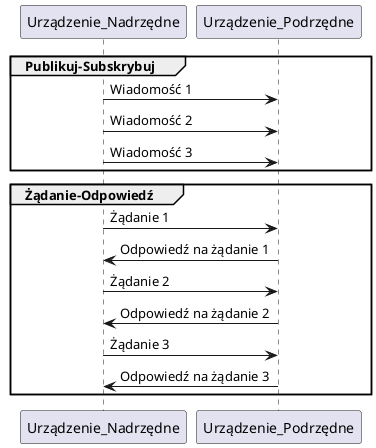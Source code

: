 @startuml

participant Urządzenie_Nadrzędne
participant Urządzenie_Podrzędne

group Publikuj-Subskrybuj

Urządzenie_Nadrzędne -> Urządzenie_Podrzędne : Wiadomość 1
Urządzenie_Nadrzędne -> Urządzenie_Podrzędne : Wiadomość 2
Urządzenie_Nadrzędne -> Urządzenie_Podrzędne : Wiadomość 3

end group /* Publikuj-Subskrybuj */

group Żądanie-Odpowiedź

Urządzenie_Nadrzędne -> Urządzenie_Podrzędne : Żądanie 1
Urządzenie_Nadrzędne <- Urządzenie_Podrzędne : Odpowiedź na żądanie 1
Urządzenie_Nadrzędne -> Urządzenie_Podrzędne : Żądanie 2
Urządzenie_Nadrzędne <- Urządzenie_Podrzędne : Odpowiedź na żądanie 2
Urządzenie_Nadrzędne -> Urządzenie_Podrzędne : Żądanie 3
Urządzenie_Nadrzędne <- Urządzenie_Podrzędne : Odpowiedź na żądanie 3

end group /* Żądanie-Odpowiedź */

@enduml
